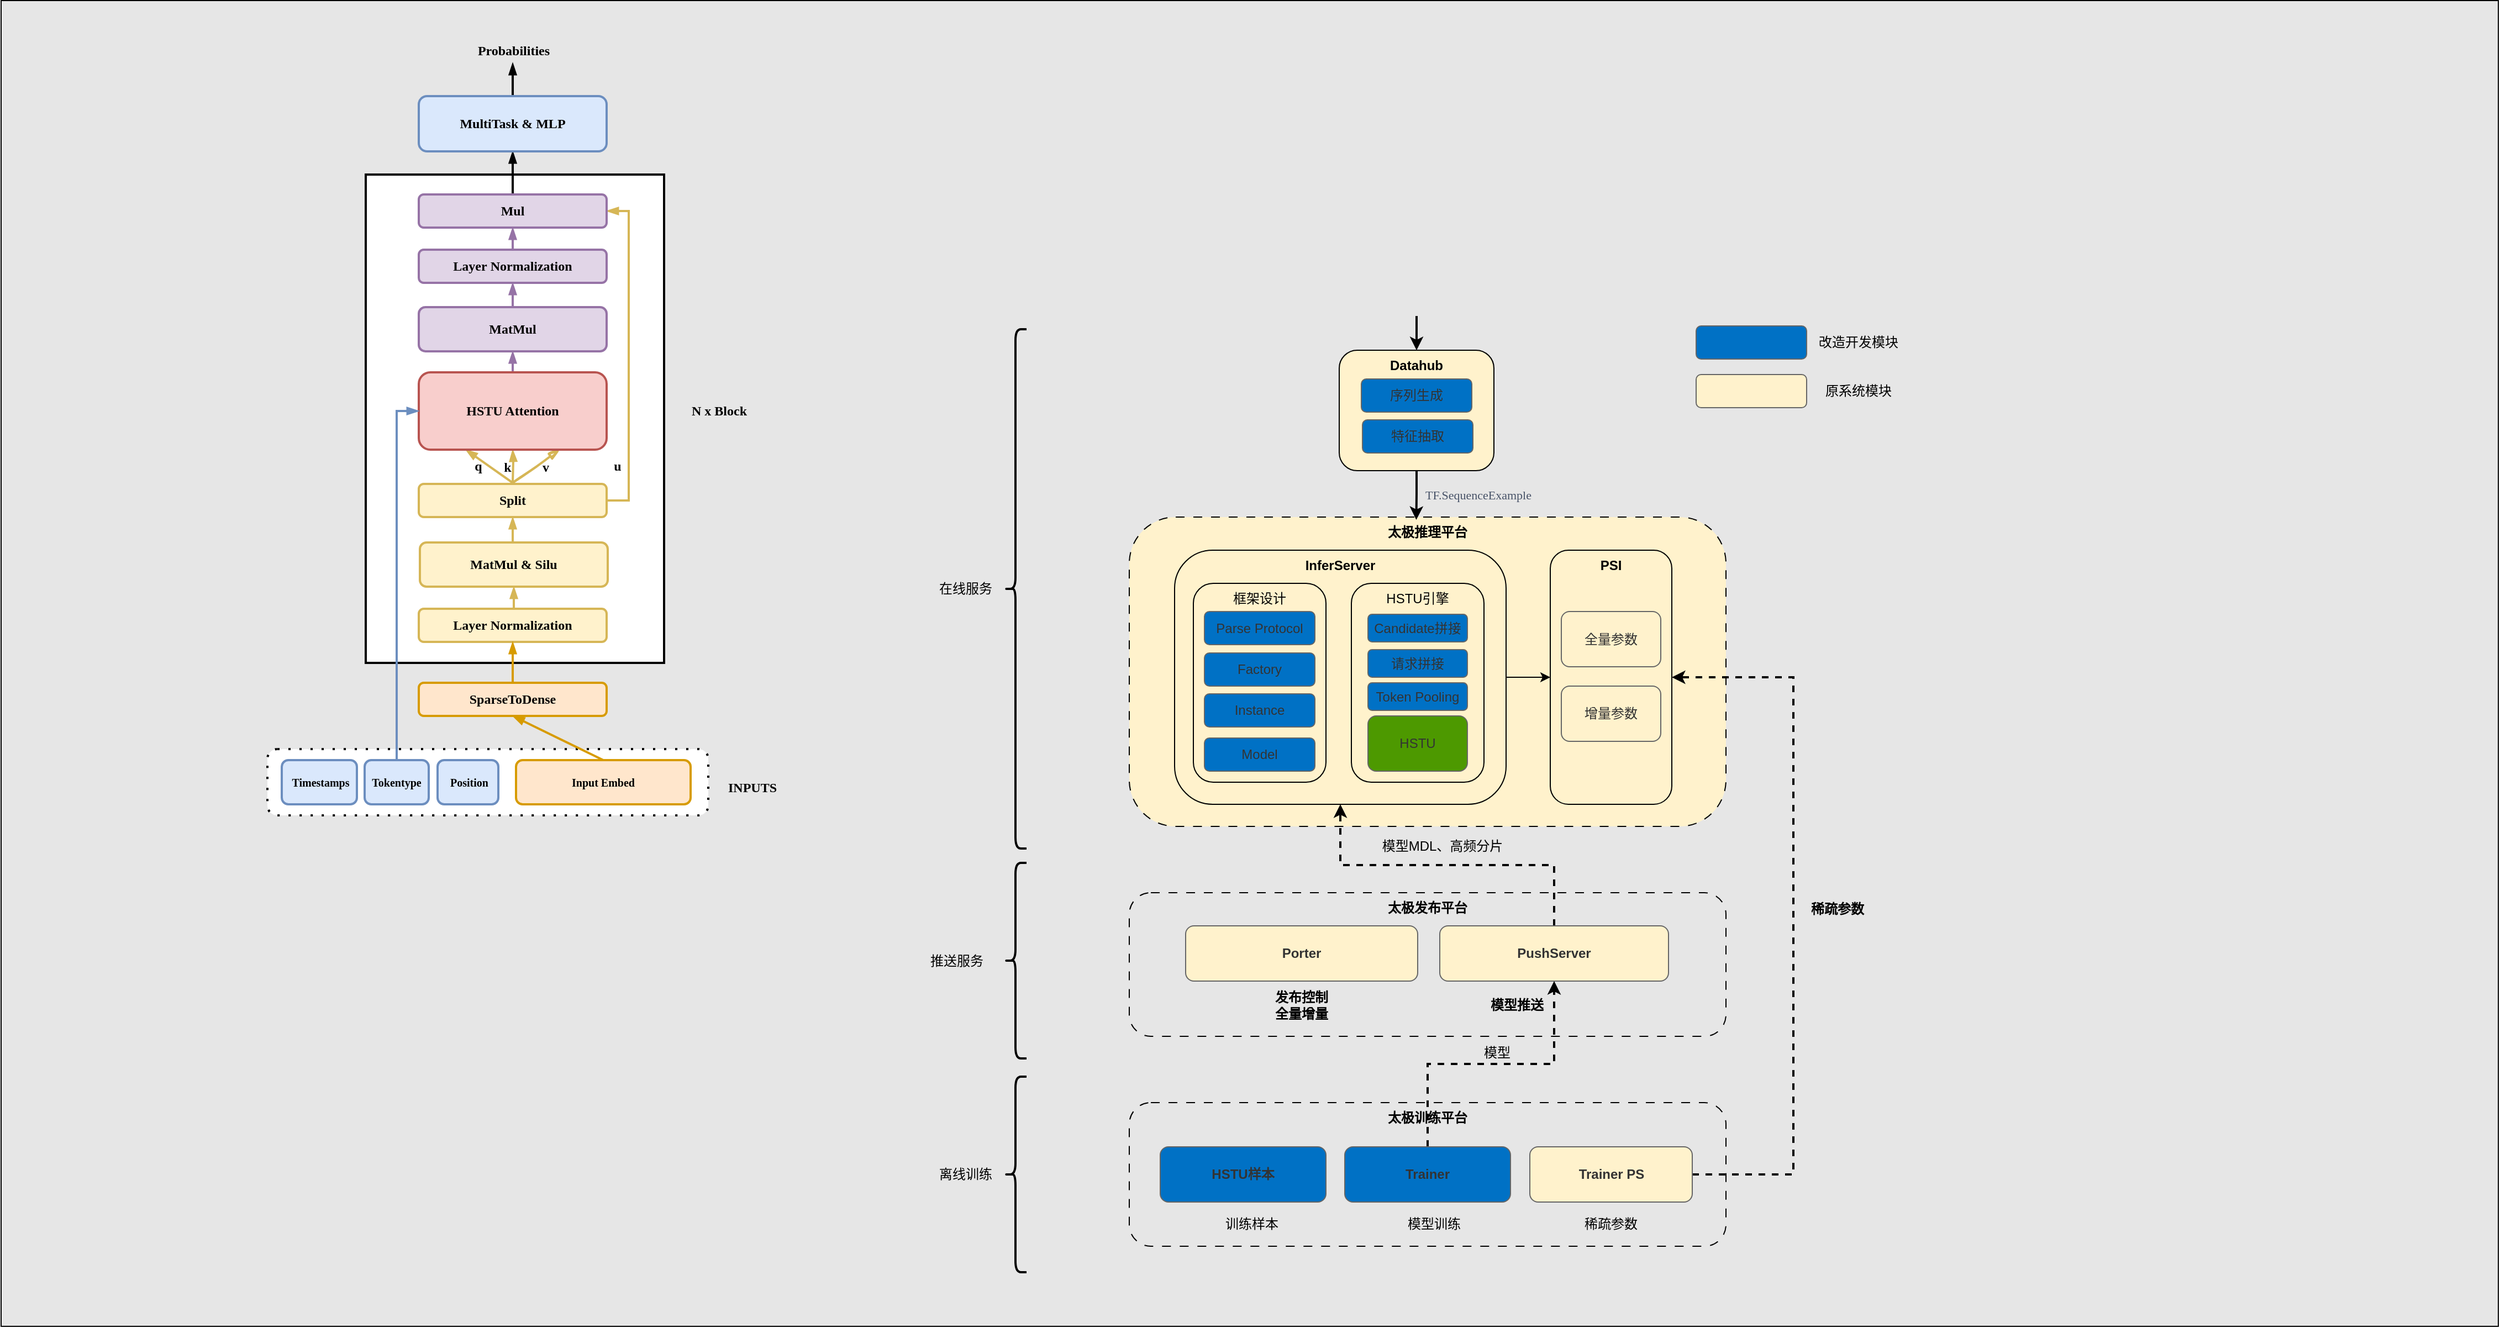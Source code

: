 <mxfile version="26.0.15">
  <diagram name="第 1 页" id="TyhrCMwWIpmqV6cIcwI_">
    <mxGraphModel dx="2150" dy="1889" grid="1" gridSize="10" guides="1" tooltips="1" connect="1" arrows="1" fold="1" page="1" pageScale="1" pageWidth="827" pageHeight="1169" math="0" shadow="0">
      <root>
        <mxCell id="0" />
        <mxCell id="1" parent="0" />
        <mxCell id="Rb8F0cIDE6Xrw_CJ6laD-38" value="" style="rounded=1;whiteSpace=wrap;html=1;fillColor=#999999;gradientColor=#ffd966;strokeColor=#d6b656;" vertex="1" parent="1">
          <mxGeometry x="906" y="960" width="550" height="140" as="geometry" />
        </mxCell>
        <mxCell id="6Zf3tdTsMCaH1v1OuvMq-1" value="" style="rounded=0;whiteSpace=wrap;html=1;hachureGap=4;fontFamily=Architects Daughter;fontSource=https%3A%2F%2Ffonts.googleapis.com%2Fcss%3Ffamily%3DArchitects%2BDaughter;fillColor=#E6E6E6;" parent="1" vertex="1">
          <mxGeometry x="-110" y="-77.5" width="2260" height="1200" as="geometry" />
        </mxCell>
        <mxCell id="Rb8F0cIDE6Xrw_CJ6laD-17" value="&lt;b&gt;太极推理平台&lt;/b&gt;" style="rounded=1;whiteSpace=wrap;html=1;verticalAlign=top;dashed=1;dashPattern=8 8;fillColor=#FFF2CC;" vertex="1" parent="1">
          <mxGeometry x="911" y="390" width="540" height="280" as="geometry" />
        </mxCell>
        <mxCell id="Rb8F0cIDE6Xrw_CJ6laD-18" style="edgeStyle=orthogonalEdgeStyle;rounded=0;orthogonalLoop=1;jettySize=auto;html=1;exitX=1;exitY=0.5;exitDx=0;exitDy=0;entryX=0;entryY=0.5;entryDx=0;entryDy=0;" edge="1" parent="1" source="Rb8F0cIDE6Xrw_CJ6laD-1" target="Rb8F0cIDE6Xrw_CJ6laD-16">
          <mxGeometry relative="1" as="geometry" />
        </mxCell>
        <mxCell id="Rb8F0cIDE6Xrw_CJ6laD-1" value="&lt;b&gt;InferServer&lt;/b&gt;" style="rounded=1;whiteSpace=wrap;html=1;strokeWidth=1;verticalAlign=top;fillColor=#FFF2CC;" vertex="1" parent="1">
          <mxGeometry x="952" y="420" width="300" height="230" as="geometry" />
        </mxCell>
        <mxCell id="Rb8F0cIDE6Xrw_CJ6laD-10" value="HSTU引擎" style="rounded=1;whiteSpace=wrap;html=1;verticalAlign=top;fillColor=#FFF2CC;" vertex="1" parent="1">
          <mxGeometry x="1112" y="450" width="120" height="180" as="geometry" />
        </mxCell>
        <mxCell id="qC49dy8AGLNXGUoiSuUH-37" value="" style="rounded=1;whiteSpace=wrap;html=1;hachureGap=4;fontFamily=Architects Daughter;fontSource=https%3A%2F%2Ffonts.googleapis.com%2Fcss%3Ffamily%3DArchitects%2BDaughter;dashed=1;dashPattern=1 4;strokeWidth=2;" parent="1" vertex="1">
          <mxGeometry x="131" y="600" width="399" height="60" as="geometry" />
        </mxCell>
        <mxCell id="qC49dy8AGLNXGUoiSuUH-1" value="" style="rounded=0;whiteSpace=wrap;html=1;hachureGap=4;fontFamily=Architects Daughter;fontSource=https%3A%2F%2Ffonts.googleapis.com%2Fcss%3Ffamily%3DArchitects%2BDaughter;strokeWidth=2;shadow=0;glass=0;" parent="1" vertex="1">
          <mxGeometry x="220" y="80" width="270" height="442" as="geometry" />
        </mxCell>
        <mxCell id="qC49dy8AGLNXGUoiSuUH-27" style="edgeStyle=orthogonalEdgeStyle;rounded=0;hachureGap=4;orthogonalLoop=1;jettySize=auto;html=1;exitX=0.5;exitY=0;exitDx=0;exitDy=0;entryX=0.5;entryY=1;entryDx=0;entryDy=0;fontFamily=Architects Daughter;fontSource=https%3A%2F%2Ffonts.googleapis.com%2Fcss%3Ffamily%3DArchitects%2BDaughter;strokeWidth=2;endArrow=blockThin;endFill=1;fillColor=#fff2cc;strokeColor=#d6b656;" parent="1" source="qC49dy8AGLNXGUoiSuUH-2" target="qC49dy8AGLNXGUoiSuUH-3" edge="1">
          <mxGeometry relative="1" as="geometry">
            <Array as="points">
              <mxPoint x="354" y="480" />
            </Array>
          </mxGeometry>
        </mxCell>
        <mxCell id="qC49dy8AGLNXGUoiSuUH-2" value="&lt;b&gt;Layer&amp;nbsp;Normalization&lt;/b&gt;" style="rounded=1;whiteSpace=wrap;html=1;hachureGap=4;fontFamily=Tahoma;strokeWidth=2;fillColor=#fff2cc;strokeColor=#d6b656;" parent="1" vertex="1">
          <mxGeometry x="268" y="473" width="170" height="30" as="geometry" />
        </mxCell>
        <mxCell id="qC49dy8AGLNXGUoiSuUH-26" style="edgeStyle=orthogonalEdgeStyle;rounded=0;hachureGap=4;orthogonalLoop=1;jettySize=auto;html=1;exitX=0.5;exitY=0;exitDx=0;exitDy=0;entryX=0.5;entryY=1;entryDx=0;entryDy=0;fontFamily=Architects Daughter;fontSource=https%3A%2F%2Ffonts.googleapis.com%2Fcss%3Ffamily%3DArchitects%2BDaughter;strokeWidth=2;endArrow=blockThin;endFill=1;fillColor=#fff2cc;strokeColor=#d6b656;" parent="1" source="qC49dy8AGLNXGUoiSuUH-3" target="qC49dy8AGLNXGUoiSuUH-5" edge="1">
          <mxGeometry relative="1" as="geometry" />
        </mxCell>
        <mxCell id="qC49dy8AGLNXGUoiSuUH-3" value="&lt;b&gt;MatMul &amp;amp; Silu&lt;/b&gt;" style="rounded=1;whiteSpace=wrap;html=1;hachureGap=4;fontFamily=Tahoma;strokeWidth=2;fillColor=#fff2cc;strokeColor=#d6b656;" parent="1" vertex="1">
          <mxGeometry x="269" y="413" width="170" height="40" as="geometry" />
        </mxCell>
        <mxCell id="qC49dy8AGLNXGUoiSuUH-7" style="rounded=0;hachureGap=4;orthogonalLoop=1;jettySize=auto;html=1;exitX=0.5;exitY=0;exitDx=0;exitDy=0;entryX=0.25;entryY=1;entryDx=0;entryDy=0;fontFamily=Architects Daughter;fontSource=https%3A%2F%2Ffonts.googleapis.com%2Fcss%3Ffamily%3DArchitects%2BDaughter;strokeWidth=2;endArrow=blockThin;endFill=1;fillColor=#fff2cc;strokeColor=#d6b656;" parent="1" target="qC49dy8AGLNXGUoiSuUH-6" edge="1">
          <mxGeometry relative="1" as="geometry">
            <mxPoint x="353" y="359" as="sourcePoint" />
          </mxGeometry>
        </mxCell>
        <mxCell id="qC49dy8AGLNXGUoiSuUH-8" style="edgeStyle=orthogonalEdgeStyle;rounded=0;hachureGap=4;orthogonalLoop=1;jettySize=auto;html=1;exitX=0.5;exitY=0;exitDx=0;exitDy=0;fontFamily=Architects Daughter;fontSource=https%3A%2F%2Ffonts.googleapis.com%2Fcss%3Ffamily%3DArchitects%2BDaughter;strokeWidth=2;endArrow=blockThin;endFill=1;fillColor=#fff2cc;strokeColor=#d6b656;" parent="1" target="qC49dy8AGLNXGUoiSuUH-6" edge="1">
          <mxGeometry relative="1" as="geometry">
            <mxPoint x="353" y="359" as="sourcePoint" />
          </mxGeometry>
        </mxCell>
        <mxCell id="qC49dy8AGLNXGUoiSuUH-9" style="rounded=0;sketch=1;hachureGap=4;jiggle=2;curveFitting=1;orthogonalLoop=1;jettySize=auto;html=1;exitX=0.5;exitY=0;exitDx=0;exitDy=0;entryX=0.75;entryY=1;entryDx=0;entryDy=0;fontFamily=Architects Daughter;fontSource=https%3A%2F%2Ffonts.googleapis.com%2Fcss%3Ffamily%3DArchitects%2BDaughter;strokeWidth=2;endArrow=blockThin;endFill=1;fillColor=#fff2cc;strokeColor=#d6b656;" parent="1" target="qC49dy8AGLNXGUoiSuUH-6" edge="1">
          <mxGeometry relative="1" as="geometry">
            <mxPoint x="353" y="359" as="sourcePoint" />
          </mxGeometry>
        </mxCell>
        <mxCell id="qC49dy8AGLNXGUoiSuUH-17" style="edgeStyle=orthogonalEdgeStyle;rounded=0;hachureGap=4;orthogonalLoop=1;jettySize=auto;html=1;exitX=1;exitY=0.5;exitDx=0;exitDy=0;entryX=1;entryY=0.5;entryDx=0;entryDy=0;fontFamily=Architects Daughter;fontSource=https%3A%2F%2Ffonts.googleapis.com%2Fcss%3Ffamily%3DArchitects%2BDaughter;strokeWidth=2;endArrow=blockThin;endFill=1;fillColor=#fff2cc;strokeColor=#d6b656;" parent="1" source="qC49dy8AGLNXGUoiSuUH-5" target="qC49dy8AGLNXGUoiSuUH-12" edge="1">
          <mxGeometry relative="1" as="geometry" />
        </mxCell>
        <mxCell id="qC49dy8AGLNXGUoiSuUH-5" value="&lt;b&gt;Split&lt;/b&gt;" style="rounded=1;whiteSpace=wrap;html=1;hachureGap=4;fontFamily=Tahoma;strokeWidth=2;fillColor=#fff2cc;strokeColor=#d6b656;" parent="1" vertex="1">
          <mxGeometry x="268" y="360" width="170" height="30" as="geometry" />
        </mxCell>
        <mxCell id="qC49dy8AGLNXGUoiSuUH-43" style="edgeStyle=orthogonalEdgeStyle;rounded=0;hachureGap=4;orthogonalLoop=1;jettySize=auto;html=1;exitX=0.5;exitY=0;exitDx=0;exitDy=0;entryX=0.5;entryY=1;entryDx=0;entryDy=0;fontFamily=Architects Daughter;fontSource=https%3A%2F%2Ffonts.googleapis.com%2Fcss%3Ffamily%3DArchitects%2BDaughter;strokeWidth=2;endArrow=blockThin;endFill=1;fillColor=#e1d5e7;strokeColor=#9673a6;" parent="1" source="qC49dy8AGLNXGUoiSuUH-6" target="qC49dy8AGLNXGUoiSuUH-42" edge="1">
          <mxGeometry relative="1" as="geometry" />
        </mxCell>
        <mxCell id="qC49dy8AGLNXGUoiSuUH-6" value="&lt;b&gt;HSTU Attention&lt;/b&gt;" style="rounded=1;whiteSpace=wrap;html=1;hachureGap=4;fontFamily=Tahoma;strokeWidth=2;fillColor=#f8cecc;strokeColor=#b85450;" parent="1" vertex="1">
          <mxGeometry x="268" y="259" width="170" height="70" as="geometry" />
        </mxCell>
        <mxCell id="qC49dy8AGLNXGUoiSuUH-13" style="edgeStyle=orthogonalEdgeStyle;rounded=0;hachureGap=4;orthogonalLoop=1;jettySize=auto;html=1;exitX=0.5;exitY=0;exitDx=0;exitDy=0;entryX=0.5;entryY=1;entryDx=0;entryDy=0;fontFamily=Architects Daughter;fontSource=https%3A%2F%2Ffonts.googleapis.com%2Fcss%3Ffamily%3DArchitects%2BDaughter;strokeWidth=2;endArrow=blockThin;endFill=1;fillColor=#e1d5e7;strokeColor=#9673a6;" parent="1" source="qC49dy8AGLNXGUoiSuUH-10" target="qC49dy8AGLNXGUoiSuUH-12" edge="1">
          <mxGeometry relative="1" as="geometry" />
        </mxCell>
        <mxCell id="qC49dy8AGLNXGUoiSuUH-10" value="&lt;b&gt;Layer&amp;nbsp;Normalization&lt;/b&gt;" style="rounded=1;whiteSpace=wrap;html=1;hachureGap=4;fontFamily=Tahoma;strokeWidth=2;fillColor=#e1d5e7;strokeColor=#9673a6;" parent="1" vertex="1">
          <mxGeometry x="268" y="148" width="170" height="30" as="geometry" />
        </mxCell>
        <mxCell id="qC49dy8AGLNXGUoiSuUH-23" style="edgeStyle=orthogonalEdgeStyle;rounded=0;hachureGap=4;orthogonalLoop=1;jettySize=auto;html=1;exitX=0.5;exitY=0;exitDx=0;exitDy=0;entryX=0.5;entryY=1;entryDx=0;entryDy=0;fontFamily=Architects Daughter;fontSource=https%3A%2F%2Ffonts.googleapis.com%2Fcss%3Ffamily%3DArchitects%2BDaughter;strokeWidth=2;endArrow=blockThin;endFill=1;" parent="1" source="qC49dy8AGLNXGUoiSuUH-12" target="qC49dy8AGLNXGUoiSuUH-22" edge="1">
          <mxGeometry relative="1" as="geometry" />
        </mxCell>
        <mxCell id="qC49dy8AGLNXGUoiSuUH-12" value="&lt;b&gt;Mul&lt;/b&gt;" style="rounded=1;whiteSpace=wrap;html=1;hachureGap=4;fontFamily=Tahoma;strokeWidth=2;fillColor=#e1d5e7;strokeColor=#9673a6;" parent="1" vertex="1">
          <mxGeometry x="268" y="98" width="170" height="30" as="geometry" />
        </mxCell>
        <mxCell id="qC49dy8AGLNXGUoiSuUH-18" value="q" style="text;html=1;align=center;verticalAlign=middle;whiteSpace=wrap;rounded=0;fontFamily=Tahoma;fontStyle=1;fillColor=none;strokeColor=none;" parent="1" vertex="1">
          <mxGeometry x="312" y="334" width="20" height="20" as="geometry" />
        </mxCell>
        <mxCell id="qC49dy8AGLNXGUoiSuUH-19" value="k" style="text;html=1;align=center;verticalAlign=middle;whiteSpace=wrap;rounded=0;fontFamily=Tahoma;fontStyle=1;fillColor=none;strokeColor=none;" parent="1" vertex="1">
          <mxGeometry x="340" y="335" width="17" height="20" as="geometry" />
        </mxCell>
        <mxCell id="qC49dy8AGLNXGUoiSuUH-20" value="v" style="text;html=1;align=center;verticalAlign=middle;whiteSpace=wrap;rounded=0;fontFamily=Tahoma;fontStyle=1;fillColor=none;strokeColor=none;" parent="1" vertex="1">
          <mxGeometry x="373" y="335" width="20" height="20" as="geometry" />
        </mxCell>
        <mxCell id="qC49dy8AGLNXGUoiSuUH-21" value="&lt;b&gt;u&lt;/b&gt;" style="text;html=1;align=center;verticalAlign=middle;whiteSpace=wrap;rounded=0;fontFamily=Tahoma;fillColor=none;strokeColor=none;" parent="1" vertex="1">
          <mxGeometry x="438" y="334" width="20" height="20" as="geometry" />
        </mxCell>
        <mxCell id="qC49dy8AGLNXGUoiSuUH-28" style="edgeStyle=orthogonalEdgeStyle;rounded=0;hachureGap=4;orthogonalLoop=1;jettySize=auto;html=1;exitX=0.5;exitY=0;exitDx=0;exitDy=0;fontFamily=Architects Daughter;fontSource=https%3A%2F%2Ffonts.googleapis.com%2Fcss%3Ffamily%3DArchitects%2BDaughter;strokeWidth=2;endArrow=blockThin;endFill=1;" parent="1" source="qC49dy8AGLNXGUoiSuUH-22" edge="1">
          <mxGeometry relative="1" as="geometry">
            <mxPoint x="353" y="-21" as="targetPoint" />
          </mxGeometry>
        </mxCell>
        <mxCell id="qC49dy8AGLNXGUoiSuUH-22" value="&lt;b&gt;MultiTask &amp;amp; MLP&lt;/b&gt;" style="rounded=1;whiteSpace=wrap;html=1;hachureGap=4;fontFamily=Tahoma;strokeWidth=2;fillColor=#dae8fc;strokeColor=#6c8ebf;" parent="1" vertex="1">
          <mxGeometry x="268" y="9" width="170" height="50" as="geometry" />
        </mxCell>
        <mxCell id="qC49dy8AGLNXGUoiSuUH-29" style="edgeStyle=orthogonalEdgeStyle;rounded=0;hachureGap=4;orthogonalLoop=1;jettySize=auto;html=1;exitX=0.5;exitY=0;exitDx=0;exitDy=0;fontFamily=Architects Daughter;fontSource=https%3A%2F%2Ffonts.googleapis.com%2Fcss%3Ffamily%3DArchitects%2BDaughter;strokeWidth=2;endArrow=blockThin;endFill=1;fillColor=#ffe6cc;strokeColor=#d79b00;" parent="1" source="qC49dy8AGLNXGUoiSuUH-24" target="qC49dy8AGLNXGUoiSuUH-2" edge="1">
          <mxGeometry relative="1" as="geometry" />
        </mxCell>
        <mxCell id="qC49dy8AGLNXGUoiSuUH-24" value="&lt;b&gt;SparseToDense&lt;/b&gt;" style="rounded=1;whiteSpace=wrap;html=1;hachureGap=4;fontFamily=Tahoma;strokeWidth=2;fillColor=#ffe6cc;strokeColor=#d79b00;" parent="1" vertex="1">
          <mxGeometry x="268" y="540" width="170" height="30" as="geometry" />
        </mxCell>
        <mxCell id="qC49dy8AGLNXGUoiSuUH-30" value="N x Block" style="text;html=1;align=center;verticalAlign=middle;whiteSpace=wrap;rounded=0;fontFamily=Tahoma;strokeWidth=2;fontStyle=1" parent="1" vertex="1">
          <mxGeometry x="510" y="279" width="60" height="30" as="geometry" />
        </mxCell>
        <mxCell id="qC49dy8AGLNXGUoiSuUH-31" value="&lt;font face=&quot;Tahoma&quot;&gt;Probabilities&lt;/font&gt;" style="text;html=1;align=center;verticalAlign=middle;whiteSpace=wrap;rounded=0;fontFamily=Architects Daughter;fontSource=https%3A%2F%2Ffonts.googleapis.com%2Fcss%3Ffamily%3DArchitects%2BDaughter;fontStyle=1" parent="1" vertex="1">
          <mxGeometry x="324" y="-47" width="60" height="30" as="geometry" />
        </mxCell>
        <mxCell id="qC49dy8AGLNXGUoiSuUH-39" style="rounded=0;hachureGap=4;orthogonalLoop=1;jettySize=auto;html=1;exitX=0.5;exitY=0;exitDx=0;exitDy=0;entryX=0.5;entryY=1;entryDx=0;entryDy=0;fontFamily=Architects Daughter;fontSource=https%3A%2F%2Ffonts.googleapis.com%2Fcss%3Ffamily%3DArchitects%2BDaughter;strokeWidth=2;endArrow=blockThin;endFill=1;elbow=vertical;fillColor=#ffe6cc;strokeColor=#d79b00;" parent="1" source="qC49dy8AGLNXGUoiSuUH-32" target="qC49dy8AGLNXGUoiSuUH-24" edge="1">
          <mxGeometry relative="1" as="geometry">
            <mxPoint x="374" y="570" as="targetPoint" />
          </mxGeometry>
        </mxCell>
        <mxCell id="qC49dy8AGLNXGUoiSuUH-32" value="&lt;b&gt;&lt;font style=&quot;font-size: 10px;&quot;&gt;Input Embed&lt;/font&gt;&lt;/b&gt;" style="rounded=1;whiteSpace=wrap;html=1;hachureGap=4;fontFamily=Tahoma;strokeWidth=2;fillColor=#ffe6cc;strokeColor=#d79b00;" parent="1" vertex="1">
          <mxGeometry x="356" y="610" width="158" height="40" as="geometry" />
        </mxCell>
        <mxCell id="qC49dy8AGLNXGUoiSuUH-34" value="&lt;b&gt;&lt;font style=&quot;font-size: 10px;&quot;&gt;&amp;nbsp;Position&lt;/font&gt;&lt;/b&gt;" style="rounded=1;whiteSpace=wrap;html=1;hachureGap=4;fontFamily=Tahoma;strokeWidth=2;fillColor=#dae8fc;strokeColor=#6c8ebf;" parent="1" vertex="1">
          <mxGeometry x="285" y="610" width="55" height="40" as="geometry" />
        </mxCell>
        <mxCell id="qC49dy8AGLNXGUoiSuUH-41" style="edgeStyle=orthogonalEdgeStyle;rounded=0;hachureGap=4;orthogonalLoop=1;jettySize=auto;html=1;exitX=0.5;exitY=0;exitDx=0;exitDy=0;entryX=0;entryY=0.5;entryDx=0;entryDy=0;fontFamily=Architects Daughter;fontSource=https%3A%2F%2Ffonts.googleapis.com%2Fcss%3Ffamily%3DArchitects%2BDaughter;strokeWidth=2;endArrow=blockThin;endFill=1;fillColor=#dae8fc;strokeColor=#6c8ebf;" parent="1" source="qC49dy8AGLNXGUoiSuUH-35" target="qC49dy8AGLNXGUoiSuUH-6" edge="1">
          <mxGeometry relative="1" as="geometry" />
        </mxCell>
        <mxCell id="qC49dy8AGLNXGUoiSuUH-35" value="&lt;b&gt;&lt;font style=&quot;font-size: 10px;&quot;&gt;Tokentype&lt;/font&gt;&lt;/b&gt;" style="rounded=1;whiteSpace=wrap;html=1;hachureGap=4;fontFamily=Tahoma;strokeWidth=2;fillColor=#dae8fc;strokeColor=#6c8ebf;" parent="1" vertex="1">
          <mxGeometry x="219" y="610" width="58" height="40" as="geometry" />
        </mxCell>
        <mxCell id="qC49dy8AGLNXGUoiSuUH-36" value="&lt;b&gt;&lt;font style=&quot;font-size: 10px;&quot;&gt;&amp;nbsp;Timestamps&lt;/font&gt;&lt;/b&gt;" style="rounded=1;whiteSpace=wrap;html=1;hachureGap=4;fontFamily=Tahoma;strokeWidth=2;fillColor=#dae8fc;strokeColor=#6c8ebf;" parent="1" vertex="1">
          <mxGeometry x="144" y="610" width="68" height="40" as="geometry" />
        </mxCell>
        <mxCell id="qC49dy8AGLNXGUoiSuUH-45" style="edgeStyle=orthogonalEdgeStyle;rounded=0;hachureGap=4;orthogonalLoop=1;jettySize=auto;html=1;exitX=0.5;exitY=0;exitDx=0;exitDy=0;entryX=0.5;entryY=1;entryDx=0;entryDy=0;fontFamily=Architects Daughter;fontSource=https%3A%2F%2Ffonts.googleapis.com%2Fcss%3Ffamily%3DArchitects%2BDaughter;endArrow=blockThin;endFill=1;strokeWidth=2;fillColor=#e1d5e7;strokeColor=#9673a6;" parent="1" source="qC49dy8AGLNXGUoiSuUH-42" target="qC49dy8AGLNXGUoiSuUH-10" edge="1">
          <mxGeometry relative="1" as="geometry" />
        </mxCell>
        <mxCell id="qC49dy8AGLNXGUoiSuUH-42" value="&lt;b&gt;MatMul&lt;/b&gt;" style="rounded=1;whiteSpace=wrap;html=1;hachureGap=4;fontFamily=Tahoma;strokeWidth=2;fillColor=#e1d5e7;strokeColor=#9673a6;" parent="1" vertex="1">
          <mxGeometry x="268" y="200" width="170" height="40" as="geometry" />
        </mxCell>
        <mxCell id="6Zf3tdTsMCaH1v1OuvMq-2" value="INPUTS" style="text;html=1;align=center;verticalAlign=middle;whiteSpace=wrap;rounded=0;fontFamily=Tahoma;strokeWidth=2;fontStyle=1" parent="1" vertex="1">
          <mxGeometry x="540" y="620" width="60" height="30" as="geometry" />
        </mxCell>
        <mxCell id="Rb8F0cIDE6Xrw_CJ6laD-5" value="&lt;span&gt;Candidate拼接&lt;/span&gt;" style="rounded=1;whiteSpace=wrap;html=1;fillColor=#0071C5;strokeColor=#666666;strokeWidth=1;fontStyle=0;fontColor=#333333;" vertex="1" parent="1">
          <mxGeometry x="1127" y="478" width="90" height="25" as="geometry" />
        </mxCell>
        <mxCell id="Rb8F0cIDE6Xrw_CJ6laD-6" value="框架设计" style="rounded=1;whiteSpace=wrap;html=1;verticalAlign=top;fillColor=#FFF2CC;" vertex="1" parent="1">
          <mxGeometry x="969" y="450" width="120" height="180" as="geometry" />
        </mxCell>
        <mxCell id="Rb8F0cIDE6Xrw_CJ6laD-8" value="Instance" style="rounded=1;whiteSpace=wrap;html=1;fillColor=#0071C5;fontColor=#333333;strokeColor=#666666;strokeWidth=1;" vertex="1" parent="1">
          <mxGeometry x="979" y="550" width="100" height="30" as="geometry" />
        </mxCell>
        <mxCell id="Rb8F0cIDE6Xrw_CJ6laD-9" value="Model" style="rounded=1;whiteSpace=wrap;html=1;fillColor=#0071C5;fontColor=#333333;strokeColor=#666666;strokeWidth=1;" vertex="1" parent="1">
          <mxGeometry x="979" y="590" width="100" height="30" as="geometry" />
        </mxCell>
        <mxCell id="Rb8F0cIDE6Xrw_CJ6laD-11" value="&lt;span&gt;请求拼接&lt;/span&gt;" style="rounded=1;whiteSpace=wrap;html=1;fillColor=#0071C5;strokeColor=#666666;strokeWidth=1;fontStyle=0;fontColor=#333333;" vertex="1" parent="1">
          <mxGeometry x="1127" y="510" width="90" height="25" as="geometry" />
        </mxCell>
        <mxCell id="Rb8F0cIDE6Xrw_CJ6laD-12" value="&lt;span&gt;HSTU&lt;/span&gt;" style="rounded=1;whiteSpace=wrap;html=1;fillColor=#4D9900;fontColor=#333333;strokeColor=#666666;strokeWidth=1;fontStyle=0" vertex="1" parent="1">
          <mxGeometry x="1127" y="570" width="90" height="50" as="geometry" />
        </mxCell>
        <mxCell id="Rb8F0cIDE6Xrw_CJ6laD-13" value="&lt;span&gt;Token Pooling&lt;/span&gt;" style="rounded=1;whiteSpace=wrap;html=1;fillColor=#0071C5;strokeColor=#666666;strokeWidth=1;fontStyle=0;fontColor=#333333;" vertex="1" parent="1">
          <mxGeometry x="1127" y="540" width="90" height="25" as="geometry" />
        </mxCell>
        <mxCell id="Rb8F0cIDE6Xrw_CJ6laD-14" value="Parse Protocol" style="rounded=1;whiteSpace=wrap;html=1;fillColor=#0071C5;fontColor=#333333;strokeColor=#666666;strokeWidth=1;" vertex="1" parent="1">
          <mxGeometry x="979" y="475.5" width="100" height="30" as="geometry" />
        </mxCell>
        <mxCell id="Rb8F0cIDE6Xrw_CJ6laD-15" value="Factory" style="rounded=1;whiteSpace=wrap;html=1;fillColor=#0071C5;fontColor=#333333;strokeColor=#666666;strokeWidth=1;" vertex="1" parent="1">
          <mxGeometry x="979" y="513" width="100" height="30" as="geometry" />
        </mxCell>
        <mxCell id="Rb8F0cIDE6Xrw_CJ6laD-16" value="&lt;b&gt;PSI&lt;/b&gt;" style="rounded=1;whiteSpace=wrap;html=1;strokeWidth=1;verticalAlign=top;fillColor=#FFF2CC;" vertex="1" parent="1">
          <mxGeometry x="1292" y="420" width="110" height="230" as="geometry" />
        </mxCell>
        <mxCell id="Rb8F0cIDE6Xrw_CJ6laD-19" value="全量参数" style="rounded=1;whiteSpace=wrap;html=1;fillColor=#FFF2CC;fontColor=#333333;strokeColor=#666666;strokeWidth=1;fontStyle=0" vertex="1" parent="1">
          <mxGeometry x="1302" y="475.5" width="90" height="50" as="geometry" />
        </mxCell>
        <mxCell id="Rb8F0cIDE6Xrw_CJ6laD-20" value="增量参数" style="rounded=1;whiteSpace=wrap;html=1;fillColor=#FFF2CC;fontColor=#333333;strokeColor=#666666;strokeWidth=1;fontStyle=0" vertex="1" parent="1">
          <mxGeometry x="1302" y="543" width="90" height="50" as="geometry" />
        </mxCell>
        <mxCell id="Rb8F0cIDE6Xrw_CJ6laD-21" value="&lt;b&gt;Datahub&lt;/b&gt;" style="rounded=1;whiteSpace=wrap;html=1;strokeWidth=1;verticalAlign=top;fillColor=#FFF2CC;" vertex="1" parent="1">
          <mxGeometry x="1101" y="239" width="140" height="109" as="geometry" />
        </mxCell>
        <mxCell id="Rb8F0cIDE6Xrw_CJ6laD-24" style="edgeStyle=orthogonalEdgeStyle;rounded=0;orthogonalLoop=1;jettySize=auto;html=1;exitX=0.5;exitY=1;exitDx=0;exitDy=0;entryX=0.481;entryY=0.009;entryDx=0;entryDy=0;entryPerimeter=0;strokeWidth=2;" edge="1" parent="1" source="Rb8F0cIDE6Xrw_CJ6laD-21" target="Rb8F0cIDE6Xrw_CJ6laD-17">
          <mxGeometry relative="1" as="geometry" />
        </mxCell>
        <mxCell id="Rb8F0cIDE6Xrw_CJ6laD-27" value="&lt;div style=&quot;text-align: start;&quot; data-hash=&quot;8dd174228071a84cfce897c46c6fdb53&quot; data-version=&quot;3.0.0&quot;&gt;&lt;/div&gt;&lt;div style=&quot;text-align: start;&quot; class=&quot;document&quot;&gt;&lt;div class=&quot;section&quot;&gt;&lt;p style=&quot;margin: 3pt 0pt; line-height: 1.3;&quot; class=&quot;paragraph text-align-type-left&quot;&gt;&lt;span style=&quot;color: rgb(72, 83, 104); letter-spacing: 0pt; vertical-align: baseline;&quot; data-font-family=&quot;default&quot;&gt;TF.SequenceExample&lt;/span&gt;&lt;/p&gt;&lt;/div&gt;&lt;/div&gt;" style="text;html=1;align=center;verticalAlign=middle;whiteSpace=wrap;rounded=0;fontSize=11;strokeWidth=2;fontFamily=Tahoma;" vertex="1" parent="1">
          <mxGeometry x="1157" y="355" width="140" height="30" as="geometry" />
        </mxCell>
        <mxCell id="Rb8F0cIDE6Xrw_CJ6laD-29" style="edgeStyle=orthogonalEdgeStyle;rounded=0;orthogonalLoop=1;jettySize=auto;html=1;exitX=0.5;exitY=1;exitDx=0;exitDy=0;entryX=0.5;entryY=0;entryDx=0;entryDy=0;strokeWidth=2;" edge="1" parent="1" target="Rb8F0cIDE6Xrw_CJ6laD-21">
          <mxGeometry relative="1" as="geometry">
            <mxPoint x="1171" y="208" as="sourcePoint" />
          </mxGeometry>
        </mxCell>
        <mxCell id="Rb8F0cIDE6Xrw_CJ6laD-30" value="序列生成" style="rounded=1;whiteSpace=wrap;html=1;fillColor=#0071C5;fontColor=#333333;strokeColor=#666666;strokeWidth=1;" vertex="1" parent="1">
          <mxGeometry x="1121" y="265" width="100" height="30" as="geometry" />
        </mxCell>
        <mxCell id="Rb8F0cIDE6Xrw_CJ6laD-31" value="特征抽取" style="rounded=1;whiteSpace=wrap;html=1;fillColor=#0071C5;fontColor=#333333;strokeColor=#666666;strokeWidth=1;" vertex="1" parent="1">
          <mxGeometry x="1122" y="302" width="100" height="30" as="geometry" />
        </mxCell>
        <mxCell id="Rb8F0cIDE6Xrw_CJ6laD-39" value="&lt;b&gt;太极发布平台&lt;/b&gt;" style="rounded=1;whiteSpace=wrap;html=1;verticalAlign=top;dashed=1;dashPattern=8 8;fillColor=#E6E6E6;" vertex="1" parent="1">
          <mxGeometry x="911" y="730" width="540" height="130" as="geometry" />
        </mxCell>
        <mxCell id="Rb8F0cIDE6Xrw_CJ6laD-40" value="&lt;b&gt;Porter&lt;/b&gt;" style="rounded=1;whiteSpace=wrap;html=1;fillColor=#FFF2CC;fontColor=#333333;strokeColor=#666666;strokeWidth=1;fontStyle=0" vertex="1" parent="1">
          <mxGeometry x="962" y="760" width="210" height="50" as="geometry" />
        </mxCell>
        <mxCell id="Rb8F0cIDE6Xrw_CJ6laD-47" style="edgeStyle=orthogonalEdgeStyle;rounded=0;orthogonalLoop=1;jettySize=auto;html=1;exitX=0.5;exitY=0;exitDx=0;exitDy=0;dashed=1;strokeWidth=2;" edge="1" parent="1" source="Rb8F0cIDE6Xrw_CJ6laD-41" target="Rb8F0cIDE6Xrw_CJ6laD-1">
          <mxGeometry relative="1" as="geometry" />
        </mxCell>
        <mxCell id="Rb8F0cIDE6Xrw_CJ6laD-41" value="&lt;b&gt;PushServer&lt;/b&gt;" style="rounded=1;whiteSpace=wrap;html=1;fillColor=#FFF2CC;fontColor=#333333;strokeColor=#666666;strokeWidth=1;fontStyle=0" vertex="1" parent="1">
          <mxGeometry x="1192" y="760" width="207" height="50" as="geometry" />
        </mxCell>
        <mxCell id="Rb8F0cIDE6Xrw_CJ6laD-42" value="发布控制&lt;div&gt;全量增量&lt;/div&gt;" style="text;html=1;align=center;verticalAlign=middle;whiteSpace=wrap;rounded=0;fontStyle=1" vertex="1" parent="1">
          <mxGeometry x="1037" y="817" width="60" height="30" as="geometry" />
        </mxCell>
        <mxCell id="Rb8F0cIDE6Xrw_CJ6laD-43" value="模型推送" style="text;html=1;align=center;verticalAlign=middle;whiteSpace=wrap;rounded=0;fontStyle=1" vertex="1" parent="1">
          <mxGeometry x="1232" y="817" width="60" height="30" as="geometry" />
        </mxCell>
        <mxCell id="Rb8F0cIDE6Xrw_CJ6laD-44" value="&lt;b&gt;太极训练平台&lt;/b&gt;" style="rounded=1;whiteSpace=wrap;html=1;verticalAlign=top;dashed=1;dashPattern=8 8;fillColor=#E6E6E6;" vertex="1" parent="1">
          <mxGeometry x="911" y="920" width="540" height="130" as="geometry" />
        </mxCell>
        <mxCell id="Rb8F0cIDE6Xrw_CJ6laD-57" style="edgeStyle=orthogonalEdgeStyle;rounded=0;orthogonalLoop=1;jettySize=auto;html=1;exitX=0.5;exitY=0;exitDx=0;exitDy=0;entryX=0.5;entryY=1;entryDx=0;entryDy=0;dashed=1;strokeWidth=2;" edge="1" parent="1" source="Rb8F0cIDE6Xrw_CJ6laD-45" target="Rb8F0cIDE6Xrw_CJ6laD-41">
          <mxGeometry relative="1" as="geometry" />
        </mxCell>
        <mxCell id="Rb8F0cIDE6Xrw_CJ6laD-45" value="&lt;b&gt;Trainer&lt;/b&gt;" style="rounded=1;whiteSpace=wrap;html=1;fillColor=#0071C5;fontColor=#333333;strokeColor=#666666;strokeWidth=1;fontStyle=0" vertex="1" parent="1">
          <mxGeometry x="1106" y="960" width="150" height="50" as="geometry" />
        </mxCell>
        <mxCell id="Rb8F0cIDE6Xrw_CJ6laD-58" style="edgeStyle=orthogonalEdgeStyle;rounded=0;orthogonalLoop=1;jettySize=auto;html=1;exitX=1;exitY=0.5;exitDx=0;exitDy=0;entryX=1;entryY=0.5;entryDx=0;entryDy=0;dashed=1;strokeWidth=2;" edge="1" parent="1" source="Rb8F0cIDE6Xrw_CJ6laD-46" target="Rb8F0cIDE6Xrw_CJ6laD-16">
          <mxGeometry relative="1" as="geometry">
            <Array as="points">
              <mxPoint x="1512" y="985" />
              <mxPoint x="1512" y="535" />
            </Array>
          </mxGeometry>
        </mxCell>
        <mxCell id="Rb8F0cIDE6Xrw_CJ6laD-46" value="&lt;b&gt;Trainer PS&lt;/b&gt;" style="rounded=1;whiteSpace=wrap;html=1;fillColor=#FFF2CC;fontColor=#333333;strokeColor=#666666;strokeWidth=1;fontStyle=0" vertex="1" parent="1">
          <mxGeometry x="1273.5" y="960" width="147" height="50" as="geometry" />
        </mxCell>
        <mxCell id="Rb8F0cIDE6Xrw_CJ6laD-49" value="模型训练" style="text;html=1;align=center;verticalAlign=middle;whiteSpace=wrap;rounded=0;" vertex="1" parent="1">
          <mxGeometry x="1157" y="1015" width="60" height="30" as="geometry" />
        </mxCell>
        <mxCell id="Rb8F0cIDE6Xrw_CJ6laD-50" value="稀疏参数" style="text;html=1;align=center;verticalAlign=middle;whiteSpace=wrap;rounded=0;" vertex="1" parent="1">
          <mxGeometry x="1317" y="1015" width="60" height="30" as="geometry" />
        </mxCell>
        <mxCell id="Rb8F0cIDE6Xrw_CJ6laD-51" value="&lt;b&gt;HSTU样本&lt;/b&gt;" style="rounded=1;whiteSpace=wrap;html=1;fillColor=#0071C5;fontColor=#333333;strokeColor=#666666;strokeWidth=1;fontStyle=0" vertex="1" parent="1">
          <mxGeometry x="939" y="960" width="150" height="50" as="geometry" />
        </mxCell>
        <mxCell id="Rb8F0cIDE6Xrw_CJ6laD-52" value="训练样本" style="text;html=1;align=center;verticalAlign=middle;whiteSpace=wrap;rounded=0;" vertex="1" parent="1">
          <mxGeometry x="992" y="1015" width="60" height="30" as="geometry" />
        </mxCell>
        <mxCell id="Rb8F0cIDE6Xrw_CJ6laD-55" value="模型" style="text;html=1;align=center;verticalAlign=middle;whiteSpace=wrap;rounded=0;" vertex="1" parent="1">
          <mxGeometry x="1213.5" y="860" width="60" height="30" as="geometry" />
        </mxCell>
        <mxCell id="Rb8F0cIDE6Xrw_CJ6laD-60" value="模型MDL、高频分片" style="text;html=1;align=center;verticalAlign=middle;whiteSpace=wrap;rounded=0;" vertex="1" parent="1">
          <mxGeometry x="1129" y="673" width="131" height="30" as="geometry" />
        </mxCell>
        <mxCell id="Rb8F0cIDE6Xrw_CJ6laD-62" value="稀疏参数" style="text;html=1;align=center;verticalAlign=middle;whiteSpace=wrap;rounded=0;fontStyle=1" vertex="1" parent="1">
          <mxGeometry x="1512" y="730" width="80" height="30" as="geometry" />
        </mxCell>
        <mxCell id="Rb8F0cIDE6Xrw_CJ6laD-63" value="" style="shape=curlyBracket;whiteSpace=wrap;html=1;rounded=1;labelPosition=left;verticalLabelPosition=middle;align=right;verticalAlign=middle;strokeWidth=2;" vertex="1" parent="1">
          <mxGeometry x="798" y="220" width="20" height="470" as="geometry" />
        </mxCell>
        <mxCell id="Rb8F0cIDE6Xrw_CJ6laD-64" value="" style="shape=curlyBracket;whiteSpace=wrap;html=1;rounded=1;labelPosition=left;verticalLabelPosition=middle;align=right;verticalAlign=middle;strokeWidth=2;" vertex="1" parent="1">
          <mxGeometry x="798" y="703" width="20" height="177" as="geometry" />
        </mxCell>
        <mxCell id="Rb8F0cIDE6Xrw_CJ6laD-65" value="" style="shape=curlyBracket;whiteSpace=wrap;html=1;rounded=1;labelPosition=left;verticalLabelPosition=middle;align=right;verticalAlign=middle;strokeWidth=2;" vertex="1" parent="1">
          <mxGeometry x="798" y="896.5" width="20" height="177" as="geometry" />
        </mxCell>
        <mxCell id="Rb8F0cIDE6Xrw_CJ6laD-66" value="在线服务" style="text;html=1;align=center;verticalAlign=middle;whiteSpace=wrap;rounded=0;" vertex="1" parent="1">
          <mxGeometry x="708" y="440" width="110" height="30" as="geometry" />
        </mxCell>
        <mxCell id="Rb8F0cIDE6Xrw_CJ6laD-67" value="推送服务" style="text;html=1;align=center;verticalAlign=middle;whiteSpace=wrap;rounded=0;" vertex="1" parent="1">
          <mxGeometry x="700" y="776.5" width="110" height="30" as="geometry" />
        </mxCell>
        <mxCell id="Rb8F0cIDE6Xrw_CJ6laD-68" value="离线训练" style="text;html=1;align=center;verticalAlign=middle;whiteSpace=wrap;rounded=0;" vertex="1" parent="1">
          <mxGeometry x="708" y="970" width="110" height="30" as="geometry" />
        </mxCell>
        <mxCell id="Rb8F0cIDE6Xrw_CJ6laD-69" value="" style="rounded=1;whiteSpace=wrap;html=1;fillColor=#0071C5;fontColor=#333333;strokeColor=#666666;strokeWidth=1;" vertex="1" parent="1">
          <mxGeometry x="1424" y="217" width="100" height="30" as="geometry" />
        </mxCell>
        <mxCell id="Rb8F0cIDE6Xrw_CJ6laD-71" value="" style="rounded=1;whiteSpace=wrap;html=1;fillColor=#FFF2CC;fontColor=#333333;strokeColor=#666666;strokeWidth=1;" vertex="1" parent="1">
          <mxGeometry x="1424" y="261" width="100" height="30" as="geometry" />
        </mxCell>
        <mxCell id="Rb8F0cIDE6Xrw_CJ6laD-72" value="改造开发模块" style="text;html=1;align=center;verticalAlign=middle;whiteSpace=wrap;rounded=0;" vertex="1" parent="1">
          <mxGeometry x="1524" y="217" width="94" height="30" as="geometry" />
        </mxCell>
        <mxCell id="Rb8F0cIDE6Xrw_CJ6laD-73" value="原系统模块" style="text;html=1;align=center;verticalAlign=middle;whiteSpace=wrap;rounded=0;" vertex="1" parent="1">
          <mxGeometry x="1524" y="261" width="94" height="30" as="geometry" />
        </mxCell>
      </root>
    </mxGraphModel>
  </diagram>
</mxfile>
